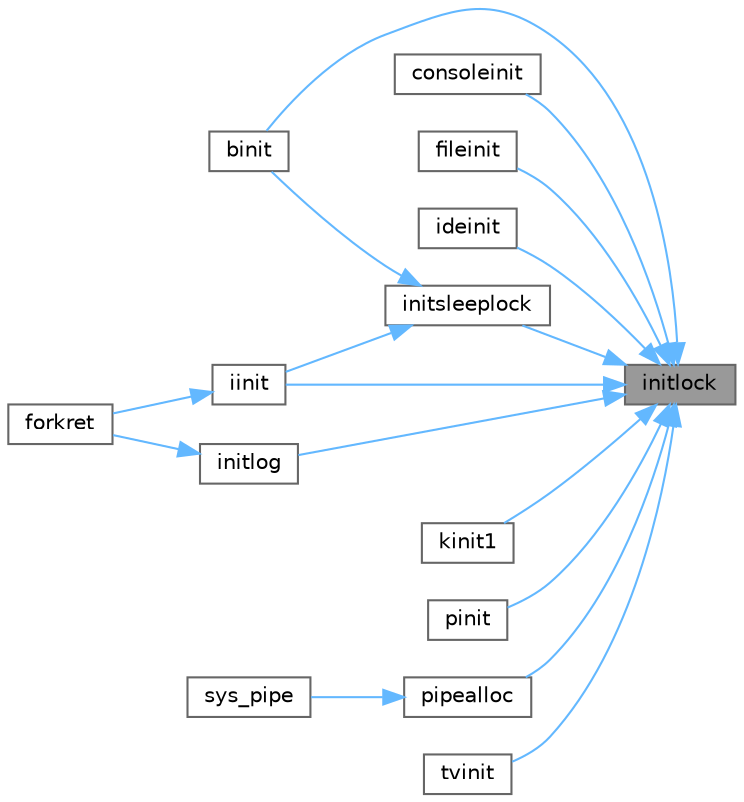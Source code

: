 digraph "initlock"
{
 // LATEX_PDF_SIZE
  bgcolor="transparent";
  edge [fontname=Helvetica,fontsize=10,labelfontname=Helvetica,labelfontsize=10];
  node [fontname=Helvetica,fontsize=10,shape=box,height=0.2,width=0.4];
  rankdir="RL";
  Node1 [id="Node000001",label="initlock",height=0.2,width=0.4,color="gray40", fillcolor="grey60", style="filled", fontcolor="black",tooltip=" "];
  Node1 -> Node2 [id="edge17_Node000001_Node000002",dir="back",color="steelblue1",style="solid",tooltip=" "];
  Node2 [id="Node000002",label="binit",height=0.2,width=0.4,color="grey40", fillcolor="white", style="filled",URL="$dc/de6/bio_8c.html#a53cca0ddc98c5f1de37124eca2575a59",tooltip=" "];
  Node1 -> Node3 [id="edge18_Node000001_Node000003",dir="back",color="steelblue1",style="solid",tooltip=" "];
  Node3 [id="Node000003",label="consoleinit",height=0.2,width=0.4,color="grey40", fillcolor="white", style="filled",URL="$d0/d56/console_8c.html#ab508ff0f4db26fe35cd25fa648f9ee75",tooltip=" "];
  Node1 -> Node4 [id="edge19_Node000001_Node000004",dir="back",color="steelblue1",style="solid",tooltip=" "];
  Node4 [id="Node000004",label="fileinit",height=0.2,width=0.4,color="grey40", fillcolor="white", style="filled",URL="$d6/d13/file_8c.html#a66bb5a4b304ea0f851dd999fc8195fa4",tooltip=" "];
  Node1 -> Node5 [id="edge20_Node000001_Node000005",dir="back",color="steelblue1",style="solid",tooltip=" "];
  Node5 [id="Node000005",label="ideinit",height=0.2,width=0.4,color="grey40", fillcolor="white", style="filled",URL="$da/d9b/memide_8c.html#aefb190a6104cb58c0bc1f8fec88d1307",tooltip=" "];
  Node1 -> Node6 [id="edge21_Node000001_Node000006",dir="back",color="steelblue1",style="solid",tooltip=" "];
  Node6 [id="Node000006",label="iinit",height=0.2,width=0.4,color="grey40", fillcolor="white", style="filled",URL="$d2/d5a/fs_8c.html#a301761a27cf266e0bad483272fb31a3c",tooltip=" "];
  Node6 -> Node7 [id="edge22_Node000006_Node000007",dir="back",color="steelblue1",style="solid",tooltip=" "];
  Node7 [id="Node000007",label="forkret",height=0.2,width=0.4,color="grey40", fillcolor="white", style="filled",URL="$d3/dda/proc_8c.html#a11c5d62d28e8121e75235d361158156e",tooltip=" "];
  Node1 -> Node8 [id="edge23_Node000001_Node000008",dir="back",color="steelblue1",style="solid",tooltip=" "];
  Node8 [id="Node000008",label="initlog",height=0.2,width=0.4,color="grey40", fillcolor="white", style="filled",URL="$d7/df8/log_8c.html#ad5e79aaefb91f41b9ef6aeae7ecf4708",tooltip=" "];
  Node8 -> Node7 [id="edge24_Node000008_Node000007",dir="back",color="steelblue1",style="solid",tooltip=" "];
  Node1 -> Node9 [id="edge25_Node000001_Node000009",dir="back",color="steelblue1",style="solid",tooltip=" "];
  Node9 [id="Node000009",label="initsleeplock",height=0.2,width=0.4,color="grey40", fillcolor="white", style="filled",URL="$d8/dd1/sleeplock_8c.html#aaa5746f0a7ae0071b2916be5fdedf4ab",tooltip=" "];
  Node9 -> Node2 [id="edge26_Node000009_Node000002",dir="back",color="steelblue1",style="solid",tooltip=" "];
  Node9 -> Node6 [id="edge27_Node000009_Node000006",dir="back",color="steelblue1",style="solid",tooltip=" "];
  Node1 -> Node10 [id="edge28_Node000001_Node000010",dir="back",color="steelblue1",style="solid",tooltip=" "];
  Node10 [id="Node000010",label="kinit1",height=0.2,width=0.4,color="grey40", fillcolor="white", style="filled",URL="$d4/def/kalloc_8c.html#a596c07f040e83fd8ea1857f36ffab4fb",tooltip=" "];
  Node1 -> Node11 [id="edge29_Node000001_Node000011",dir="back",color="steelblue1",style="solid",tooltip=" "];
  Node11 [id="Node000011",label="pinit",height=0.2,width=0.4,color="grey40", fillcolor="white", style="filled",URL="$d3/dda/proc_8c.html#a9d293f913985937ee7a266fe5ddbfc77",tooltip=" "];
  Node1 -> Node12 [id="edge30_Node000001_Node000012",dir="back",color="steelblue1",style="solid",tooltip=" "];
  Node12 [id="Node000012",label="pipealloc",height=0.2,width=0.4,color="grey40", fillcolor="white", style="filled",URL="$d1/d47/pipe_8c.html#a9d6f0c526148e6002b6776619c7563e6",tooltip=" "];
  Node12 -> Node13 [id="edge31_Node000012_Node000013",dir="back",color="steelblue1",style="solid",tooltip=" "];
  Node13 [id="Node000013",label="sys_pipe",height=0.2,width=0.4,color="grey40", fillcolor="white", style="filled",URL="$d1/d14/sysfile_8c.html#a9a70db941def46ec25939e6c2d30e399",tooltip=" "];
  Node1 -> Node14 [id="edge32_Node000001_Node000014",dir="back",color="steelblue1",style="solid",tooltip=" "];
  Node14 [id="Node000014",label="tvinit",height=0.2,width=0.4,color="grey40", fillcolor="white", style="filled",URL="$dc/d6f/trap_8c.html#a9e7167b8e20e217c4af4e757f612ba6a",tooltip=" "];
}
